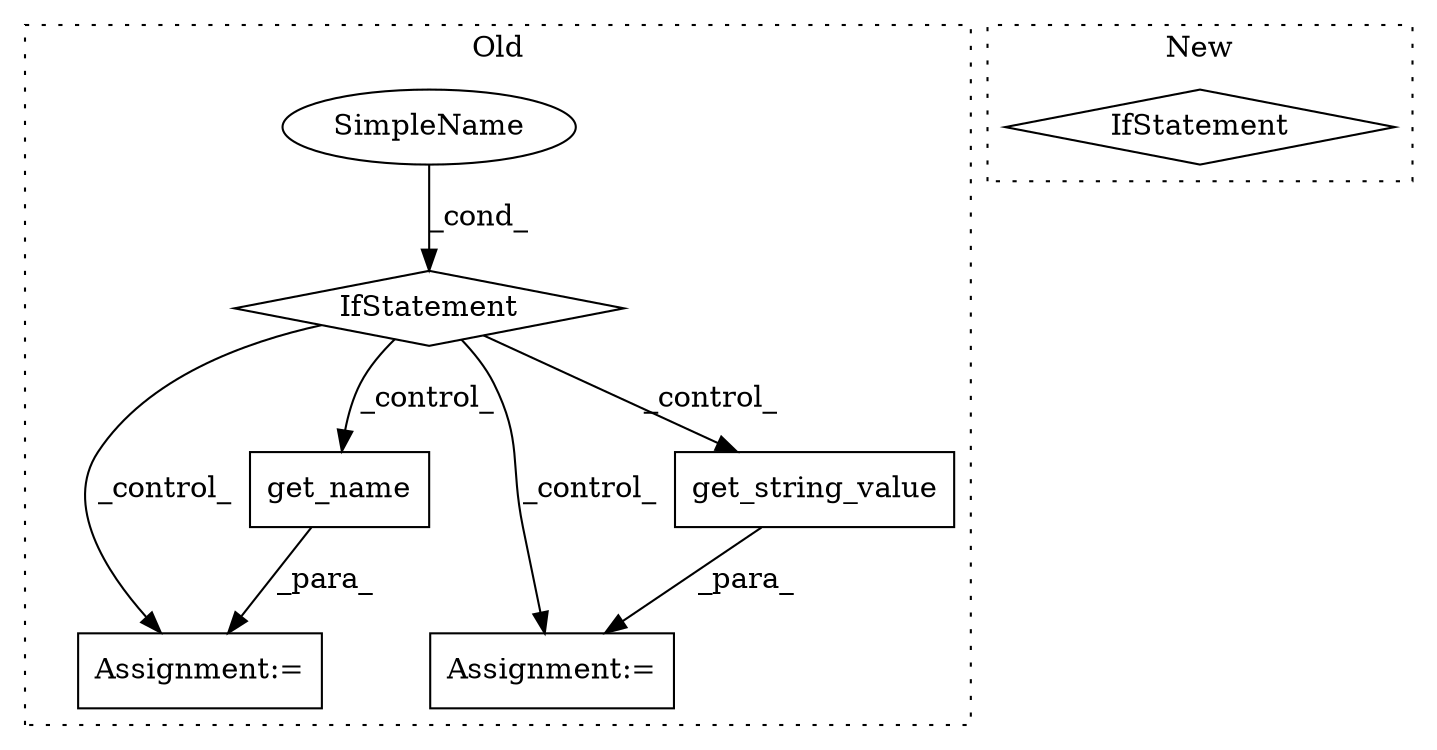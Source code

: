 digraph G {
subgraph cluster0 {
1 [label="get_name" a="32" s="34653" l="10" shape="box"];
3 [label="IfStatement" a="25" s="34540,34571" l="4,2" shape="diamond"];
4 [label="SimpleName" a="42" s="" l="" shape="ellipse"];
5 [label="Assignment:=" a="7" s="34683" l="1" shape="box"];
6 [label="Assignment:=" a="7" s="34647" l="1" shape="box"];
7 [label="get_string_value" a="32" s="34688" l="18" shape="box"];
label = "Old";
style="dotted";
}
subgraph cluster1 {
2 [label="IfStatement" a="25" s="33941,33961" l="4,2" shape="diamond"];
label = "New";
style="dotted";
}
1 -> 6 [label="_para_"];
3 -> 7 [label="_control_"];
3 -> 1 [label="_control_"];
3 -> 5 [label="_control_"];
3 -> 6 [label="_control_"];
4 -> 3 [label="_cond_"];
7 -> 5 [label="_para_"];
}